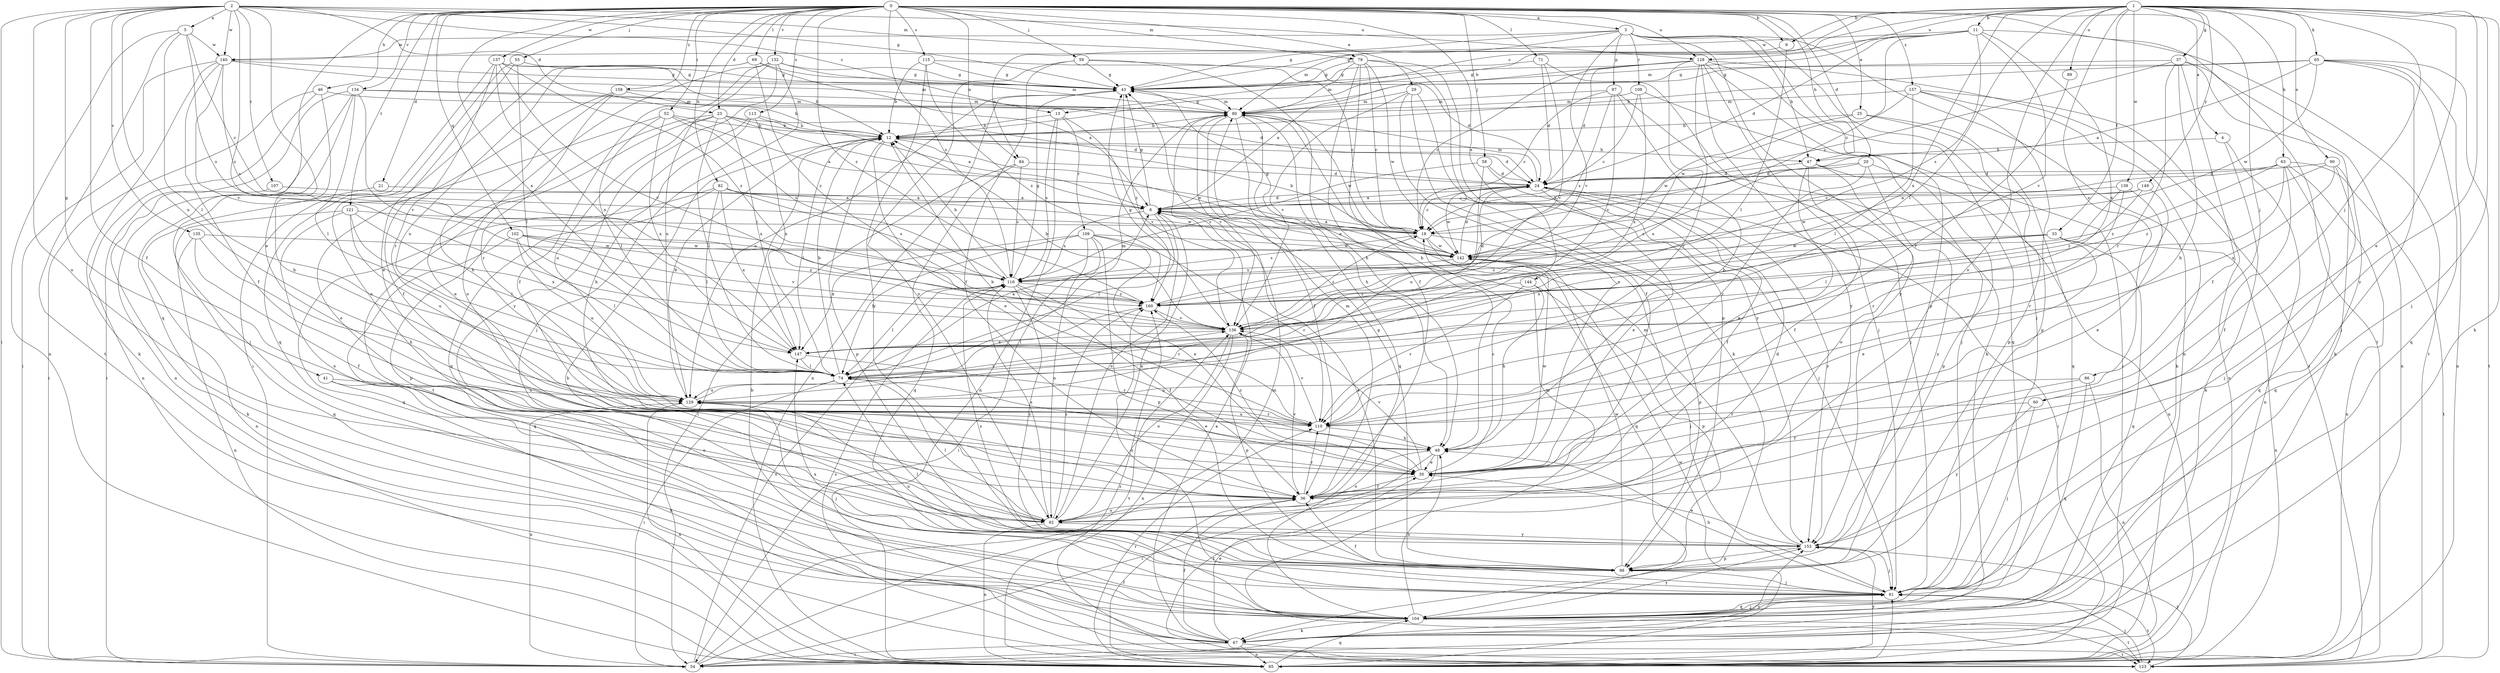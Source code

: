strict digraph  {
0;
1;
2;
3;
4;
5;
6;
9;
11;
12;
13;
18;
20;
21;
23;
24;
25;
29;
30;
33;
36;
37;
41;
43;
46;
47;
48;
52;
54;
55;
58;
59;
60;
61;
63;
65;
67;
69;
71;
74;
79;
80;
82;
84;
85;
86;
89;
90;
92;
97;
98;
102;
104;
107;
108;
109;
110;
113;
115;
116;
121;
123;
128;
129;
132;
134;
135;
136;
137;
139;
140;
142;
144;
147;
149;
153;
157;
158;
160;
0 -> 3  [label=a];
0 -> 9  [label=b];
0 -> 20  [label=d];
0 -> 21  [label=d];
0 -> 23  [label=d];
0 -> 25  [label=e];
0 -> 29  [label=e];
0 -> 46  [label=h];
0 -> 47  [label=h];
0 -> 52  [label=i];
0 -> 55  [label=j];
0 -> 58  [label=j];
0 -> 59  [label=j];
0 -> 60  [label=j];
0 -> 69  [label=l];
0 -> 71  [label=l];
0 -> 79  [label=m];
0 -> 82  [label=n];
0 -> 84  [label=n];
0 -> 102  [label=q];
0 -> 104  [label=q];
0 -> 113  [label=s];
0 -> 115  [label=s];
0 -> 116  [label=s];
0 -> 121  [label=t];
0 -> 123  [label=t];
0 -> 128  [label=u];
0 -> 132  [label=v];
0 -> 134  [label=v];
0 -> 137  [label=w];
0 -> 144  [label=x];
0 -> 147  [label=x];
0 -> 157  [label=z];
0 -> 158  [label=z];
0 -> 160  [label=z];
1 -> 4  [label=a];
1 -> 9  [label=b];
1 -> 11  [label=b];
1 -> 12  [label=b];
1 -> 13  [label=c];
1 -> 30  [label=e];
1 -> 33  [label=f];
1 -> 37  [label=g];
1 -> 60  [label=j];
1 -> 61  [label=j];
1 -> 63  [label=k];
1 -> 65  [label=k];
1 -> 67  [label=k];
1 -> 74  [label=l];
1 -> 86  [label=o];
1 -> 89  [label=o];
1 -> 90  [label=o];
1 -> 92  [label=o];
1 -> 128  [label=u];
1 -> 139  [label=w];
1 -> 147  [label=x];
1 -> 149  [label=y];
1 -> 153  [label=y];
2 -> 5  [label=a];
2 -> 13  [label=c];
2 -> 23  [label=d];
2 -> 30  [label=e];
2 -> 36  [label=f];
2 -> 41  [label=g];
2 -> 43  [label=g];
2 -> 54  [label=i];
2 -> 79  [label=m];
2 -> 92  [label=o];
2 -> 107  [label=r];
2 -> 128  [label=u];
2 -> 129  [label=u];
2 -> 135  [label=v];
2 -> 140  [label=w];
2 -> 160  [label=z];
3 -> 43  [label=g];
3 -> 47  [label=h];
3 -> 61  [label=j];
3 -> 84  [label=n];
3 -> 85  [label=n];
3 -> 97  [label=p];
3 -> 98  [label=p];
3 -> 108  [label=r];
3 -> 136  [label=v];
3 -> 140  [label=w];
3 -> 153  [label=y];
4 -> 47  [label=h];
4 -> 67  [label=k];
4 -> 85  [label=n];
5 -> 18  [label=c];
5 -> 74  [label=l];
5 -> 85  [label=n];
5 -> 116  [label=s];
5 -> 123  [label=t];
5 -> 140  [label=w];
6 -> 18  [label=c];
6 -> 24  [label=d];
6 -> 43  [label=g];
6 -> 74  [label=l];
6 -> 92  [label=o];
6 -> 116  [label=s];
9 -> 74  [label=l];
9 -> 80  [label=m];
11 -> 18  [label=c];
11 -> 24  [label=d];
11 -> 43  [label=g];
11 -> 80  [label=m];
11 -> 116  [label=s];
11 -> 123  [label=t];
11 -> 136  [label=v];
11 -> 140  [label=w];
11 -> 147  [label=x];
12 -> 24  [label=d];
12 -> 30  [label=e];
12 -> 47  [label=h];
12 -> 74  [label=l];
12 -> 98  [label=p];
12 -> 142  [label=w];
13 -> 12  [label=b];
13 -> 85  [label=n];
13 -> 109  [label=r];
13 -> 116  [label=s];
13 -> 136  [label=v];
18 -> 6  [label=a];
18 -> 12  [label=b];
18 -> 98  [label=p];
18 -> 104  [label=q];
18 -> 116  [label=s];
18 -> 142  [label=w];
20 -> 24  [label=d];
20 -> 98  [label=p];
20 -> 110  [label=r];
20 -> 153  [label=y];
20 -> 160  [label=z];
21 -> 6  [label=a];
21 -> 85  [label=n];
23 -> 12  [label=b];
23 -> 18  [label=c];
23 -> 24  [label=d];
23 -> 30  [label=e];
23 -> 74  [label=l];
23 -> 123  [label=t];
23 -> 129  [label=u];
23 -> 147  [label=x];
24 -> 6  [label=a];
24 -> 18  [label=c];
24 -> 30  [label=e];
24 -> 36  [label=f];
24 -> 54  [label=i];
24 -> 80  [label=m];
24 -> 142  [label=w];
24 -> 153  [label=y];
25 -> 12  [label=b];
25 -> 98  [label=p];
25 -> 104  [label=q];
25 -> 142  [label=w];
29 -> 30  [label=e];
29 -> 36  [label=f];
29 -> 80  [label=m];
29 -> 136  [label=v];
29 -> 153  [label=y];
30 -> 18  [label=c];
30 -> 36  [label=f];
30 -> 136  [label=v];
30 -> 142  [label=w];
30 -> 160  [label=z];
33 -> 30  [label=e];
33 -> 85  [label=n];
33 -> 104  [label=q];
33 -> 142  [label=w];
33 -> 147  [label=x];
33 -> 160  [label=z];
36 -> 80  [label=m];
36 -> 92  [label=o];
36 -> 110  [label=r];
36 -> 136  [label=v];
37 -> 18  [label=c];
37 -> 36  [label=f];
37 -> 43  [label=g];
37 -> 48  [label=h];
37 -> 67  [label=k];
37 -> 85  [label=n];
37 -> 110  [label=r];
41 -> 67  [label=k];
41 -> 92  [label=o];
41 -> 129  [label=u];
43 -> 80  [label=m];
43 -> 85  [label=n];
43 -> 129  [label=u];
43 -> 160  [label=z];
46 -> 48  [label=h];
46 -> 54  [label=i];
46 -> 80  [label=m];
46 -> 85  [label=n];
47 -> 24  [label=d];
47 -> 30  [label=e];
47 -> 36  [label=f];
47 -> 85  [label=n];
47 -> 92  [label=o];
48 -> 30  [label=e];
48 -> 54  [label=i];
48 -> 92  [label=o];
48 -> 123  [label=t];
52 -> 6  [label=a];
52 -> 12  [label=b];
52 -> 74  [label=l];
52 -> 92  [label=o];
52 -> 116  [label=s];
52 -> 147  [label=x];
54 -> 80  [label=m];
54 -> 116  [label=s];
54 -> 129  [label=u];
54 -> 136  [label=v];
54 -> 153  [label=y];
55 -> 30  [label=e];
55 -> 43  [label=g];
55 -> 74  [label=l];
55 -> 104  [label=q];
58 -> 24  [label=d];
58 -> 61  [label=j];
58 -> 116  [label=s];
58 -> 129  [label=u];
59 -> 18  [label=c];
59 -> 36  [label=f];
59 -> 43  [label=g];
59 -> 48  [label=h];
59 -> 92  [label=o];
60 -> 61  [label=j];
60 -> 110  [label=r];
60 -> 153  [label=y];
61 -> 36  [label=f];
61 -> 48  [label=h];
61 -> 104  [label=q];
61 -> 123  [label=t];
61 -> 147  [label=x];
61 -> 160  [label=z];
63 -> 18  [label=c];
63 -> 24  [label=d];
63 -> 36  [label=f];
63 -> 85  [label=n];
63 -> 104  [label=q];
63 -> 123  [label=t];
63 -> 136  [label=v];
63 -> 160  [label=z];
65 -> 6  [label=a];
65 -> 12  [label=b];
65 -> 43  [label=g];
65 -> 61  [label=j];
65 -> 85  [label=n];
65 -> 104  [label=q];
65 -> 123  [label=t];
65 -> 142  [label=w];
67 -> 6  [label=a];
67 -> 12  [label=b];
67 -> 30  [label=e];
67 -> 36  [label=f];
67 -> 54  [label=i];
67 -> 85  [label=n];
67 -> 123  [label=t];
69 -> 6  [label=a];
69 -> 43  [label=g];
69 -> 92  [label=o];
69 -> 129  [label=u];
69 -> 160  [label=z];
71 -> 24  [label=d];
71 -> 43  [label=g];
71 -> 67  [label=k];
71 -> 136  [label=v];
74 -> 6  [label=a];
74 -> 12  [label=b];
74 -> 30  [label=e];
74 -> 54  [label=i];
74 -> 80  [label=m];
74 -> 129  [label=u];
79 -> 18  [label=c];
79 -> 36  [label=f];
79 -> 43  [label=g];
79 -> 48  [label=h];
79 -> 67  [label=k];
79 -> 80  [label=m];
79 -> 98  [label=p];
79 -> 142  [label=w];
80 -> 12  [label=b];
80 -> 36  [label=f];
80 -> 43  [label=g];
80 -> 48  [label=h];
80 -> 104  [label=q];
80 -> 136  [label=v];
80 -> 142  [label=w];
82 -> 6  [label=a];
82 -> 74  [label=l];
82 -> 98  [label=p];
82 -> 104  [label=q];
82 -> 116  [label=s];
82 -> 142  [label=w];
82 -> 147  [label=x];
84 -> 24  [label=d];
84 -> 54  [label=i];
84 -> 104  [label=q];
84 -> 116  [label=s];
85 -> 36  [label=f];
85 -> 61  [label=j];
85 -> 104  [label=q];
85 -> 110  [label=r];
85 -> 142  [label=w];
85 -> 153  [label=y];
86 -> 36  [label=f];
86 -> 85  [label=n];
86 -> 104  [label=q];
86 -> 129  [label=u];
89 -> 110  [label=r];
90 -> 24  [label=d];
90 -> 61  [label=j];
90 -> 104  [label=q];
90 -> 147  [label=x];
90 -> 160  [label=z];
92 -> 6  [label=a];
92 -> 24  [label=d];
92 -> 74  [label=l];
92 -> 85  [label=n];
92 -> 116  [label=s];
92 -> 153  [label=y];
92 -> 160  [label=z];
97 -> 18  [label=c];
97 -> 48  [label=h];
97 -> 61  [label=j];
97 -> 80  [label=m];
97 -> 116  [label=s];
97 -> 136  [label=v];
98 -> 6  [label=a];
98 -> 43  [label=g];
98 -> 61  [label=j];
98 -> 74  [label=l];
98 -> 116  [label=s];
98 -> 129  [label=u];
98 -> 142  [label=w];
102 -> 74  [label=l];
102 -> 104  [label=q];
102 -> 129  [label=u];
102 -> 136  [label=v];
102 -> 142  [label=w];
102 -> 160  [label=z];
104 -> 12  [label=b];
104 -> 48  [label=h];
104 -> 61  [label=j];
104 -> 67  [label=k];
104 -> 123  [label=t];
104 -> 153  [label=y];
107 -> 6  [label=a];
107 -> 67  [label=k];
108 -> 18  [label=c];
108 -> 61  [label=j];
108 -> 80  [label=m];
108 -> 147  [label=x];
109 -> 30  [label=e];
109 -> 54  [label=i];
109 -> 74  [label=l];
109 -> 92  [label=o];
109 -> 98  [label=p];
109 -> 110  [label=r];
109 -> 142  [label=w];
109 -> 147  [label=x];
110 -> 12  [label=b];
110 -> 48  [label=h];
110 -> 129  [label=u];
110 -> 136  [label=v];
113 -> 6  [label=a];
113 -> 12  [label=b];
113 -> 48  [label=h];
113 -> 104  [label=q];
113 -> 147  [label=x];
115 -> 12  [label=b];
115 -> 24  [label=d];
115 -> 43  [label=g];
115 -> 153  [label=y];
115 -> 160  [label=z];
116 -> 12  [label=b];
116 -> 36  [label=f];
116 -> 43  [label=g];
116 -> 74  [label=l];
116 -> 110  [label=r];
116 -> 153  [label=y];
116 -> 160  [label=z];
121 -> 18  [label=c];
121 -> 74  [label=l];
121 -> 92  [label=o];
121 -> 104  [label=q];
121 -> 129  [label=u];
121 -> 147  [label=x];
123 -> 61  [label=j];
123 -> 80  [label=m];
123 -> 116  [label=s];
123 -> 153  [label=y];
123 -> 160  [label=z];
128 -> 6  [label=a];
128 -> 18  [label=c];
128 -> 24  [label=d];
128 -> 43  [label=g];
128 -> 54  [label=i];
128 -> 61  [label=j];
128 -> 104  [label=q];
128 -> 110  [label=r];
128 -> 123  [label=t];
128 -> 129  [label=u];
128 -> 153  [label=y];
129 -> 12  [label=b];
129 -> 61  [label=j];
129 -> 85  [label=n];
129 -> 110  [label=r];
129 -> 136  [label=v];
132 -> 36  [label=f];
132 -> 43  [label=g];
132 -> 61  [label=j];
132 -> 80  [label=m];
132 -> 92  [label=o];
132 -> 129  [label=u];
132 -> 153  [label=y];
134 -> 24  [label=d];
134 -> 54  [label=i];
134 -> 61  [label=j];
134 -> 74  [label=l];
134 -> 80  [label=m];
134 -> 85  [label=n];
134 -> 136  [label=v];
135 -> 36  [label=f];
135 -> 48  [label=h];
135 -> 85  [label=n];
135 -> 142  [label=w];
136 -> 12  [label=b];
136 -> 18  [label=c];
136 -> 43  [label=g];
136 -> 85  [label=n];
136 -> 92  [label=o];
136 -> 98  [label=p];
136 -> 147  [label=x];
137 -> 12  [label=b];
137 -> 43  [label=g];
137 -> 54  [label=i];
137 -> 110  [label=r];
137 -> 136  [label=v];
137 -> 147  [label=x];
137 -> 160  [label=z];
139 -> 6  [label=a];
139 -> 30  [label=e];
139 -> 74  [label=l];
139 -> 110  [label=r];
140 -> 36  [label=f];
140 -> 43  [label=g];
140 -> 54  [label=i];
140 -> 67  [label=k];
140 -> 80  [label=m];
140 -> 116  [label=s];
140 -> 136  [label=v];
142 -> 6  [label=a];
142 -> 24  [label=d];
142 -> 43  [label=g];
142 -> 61  [label=j];
142 -> 116  [label=s];
144 -> 48  [label=h];
144 -> 98  [label=p];
144 -> 110  [label=r];
144 -> 160  [label=z];
147 -> 74  [label=l];
147 -> 110  [label=r];
149 -> 6  [label=a];
149 -> 110  [label=r];
149 -> 142  [label=w];
149 -> 160  [label=z];
153 -> 30  [label=e];
153 -> 61  [label=j];
153 -> 80  [label=m];
153 -> 98  [label=p];
157 -> 67  [label=k];
157 -> 74  [label=l];
157 -> 80  [label=m];
157 -> 85  [label=n];
157 -> 98  [label=p];
157 -> 142  [label=w];
158 -> 12  [label=b];
158 -> 36  [label=f];
158 -> 48  [label=h];
158 -> 80  [label=m];
158 -> 110  [label=r];
160 -> 24  [label=d];
160 -> 74  [label=l];
160 -> 136  [label=v];
}
